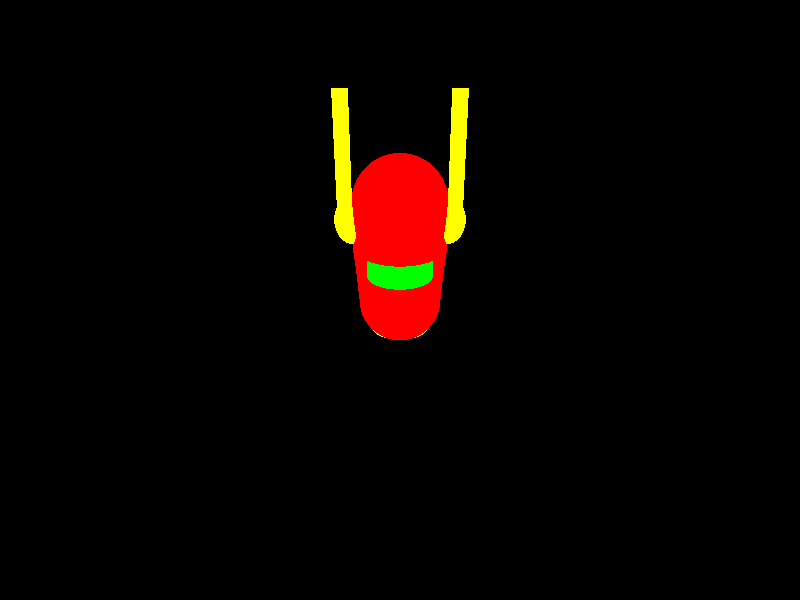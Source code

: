 
#include "colors.inc"
#include "textures.inc"
//#include "mechtextures.inc"  // Selecting colors


global_settings
{
  assumed_gamma 1.0
}

union {
    difference {
        union{
            sphere {0,.75}
            sphere {<0,1,0>,.75}
            cone {<0,0,0>,.75,<0,1,0>,.75}
            sphere {<0,.25,2>,1}
            sphere {<0,1.25,2>,1}
            cone {<0,.25,2>,1,<0,1.25,2>,1}
            cone {<0,0,0>,.75,<0,.25,2>,1}
            cone {<0,1,0>,.75,<0,1.25,2>,1}
        }
    box {<1,1,-5>,<-1,.5,1.5>}
    }
    //Cockpit
    merge {
        box {<-.6,1,0>,<.6,.5,1.5>}
        cylinder {<0,.5,0>,<0,1,0>,.6}
        pigment {color rgbf <0,1,0,0>}
    }
    //Sensors
    union {
        sphere {<0,.875,2>,.5 scale <.75,1,1> translate x*-1}
        sphere {<0,.875,2>,.5 scale <.75,1,1> translate x*1}
        box {<-1,.875,1.9>,<-1.3,3.5,2.1>}
        box {<1,.875,1.9>,<1.3,3.5,2.1>}
        texture {pigment {colour <1,1,0>}}
        }
    cylinder {<0,-1.5,1.75>,<0,0,1.75>,.65 texture {pigment {colour <1,1,0>}}}
texture {pigment {colour <1,0,0>}}
}
// perspective (default) camera
camera {
  location  <0.0, 5.0, -10.0>
  look_at   <0.0, 0.0,  0.0>
  right     x*image_width/image_height
}

// general light definition
light_source {
  <10, 10, 10>      // position of the light source
  color rgb 1.0     // color of the light
}


// general light definition
light_source {
  <-20, 20, 20>      // position of the light source
  color rgb .5     // color of the light
}
